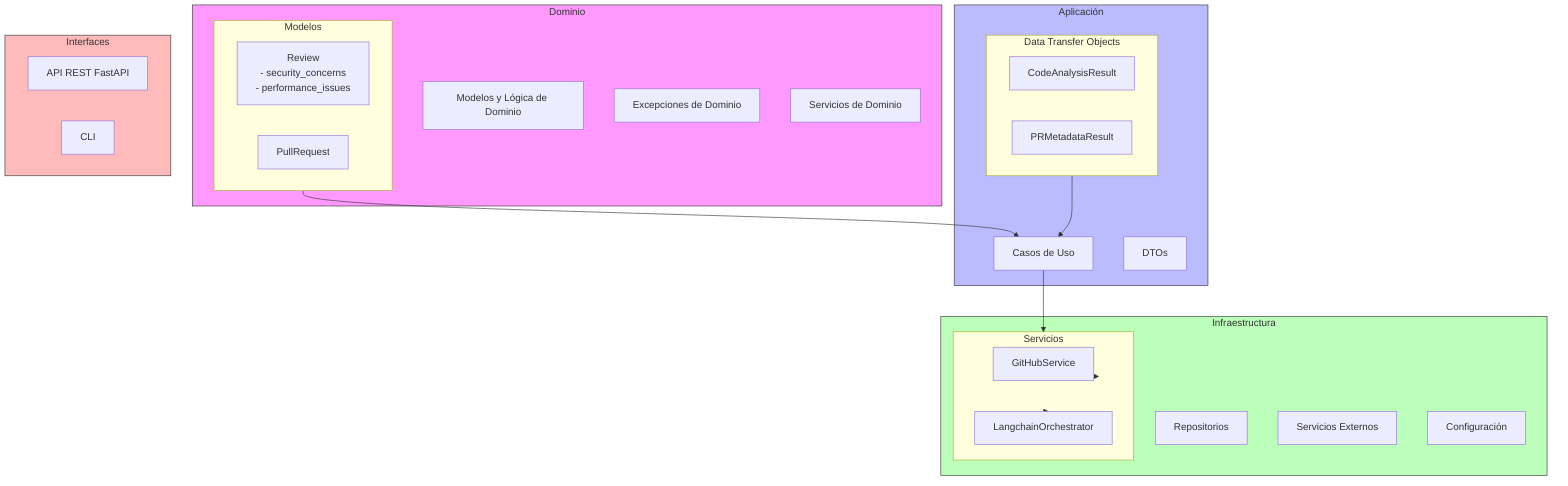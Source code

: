 flowchart TD
    subgraph Domain["Dominio"]
        DM["Modelos y Lógica de Dominio"]
        DE["Excepciones de Dominio"]
        DS["Servicios de Dominio"]
        
        subgraph Models["Modelos"]
            Review["Review<br>- security_concerns<br>- performance_issues"]
            PR["PullRequest"]
        end
    end

    subgraph Application["Aplicación"]
        UC["Casos de Uso"]
        DTO["DTOs"]
        
        subgraph DTOs["Data Transfer Objects"]
            CodeAnalysis["CodeAnalysisResult"]
            PRMetadata["PRMetadataResult"]
        end
    end

    subgraph Infrastructure["Infraestructura"]
        REPO["Repositorios"]
        EXT["Servicios Externos"]
        CONFIG["Configuración"]
        
        subgraph Services["Servicios"]
            GitHub["GitHubService"]
            AI["LangchainOrchestrator"]
        end
    end

    subgraph Interfaces["Interfaces"]
        API["API REST FastAPI"]
        CLI["CLI"]
    end

    Models --> UC
    DTOs --> UC
    UC --> Services
    Services --> GitHub
    Services --> AI

    style Domain fill:#f9f,stroke:#333
    style Application fill:#bbf,stroke:#333
    style Infrastructure fill:#bfb,stroke:#333
    style Interfaces fill:#fbb,stroke:#333
